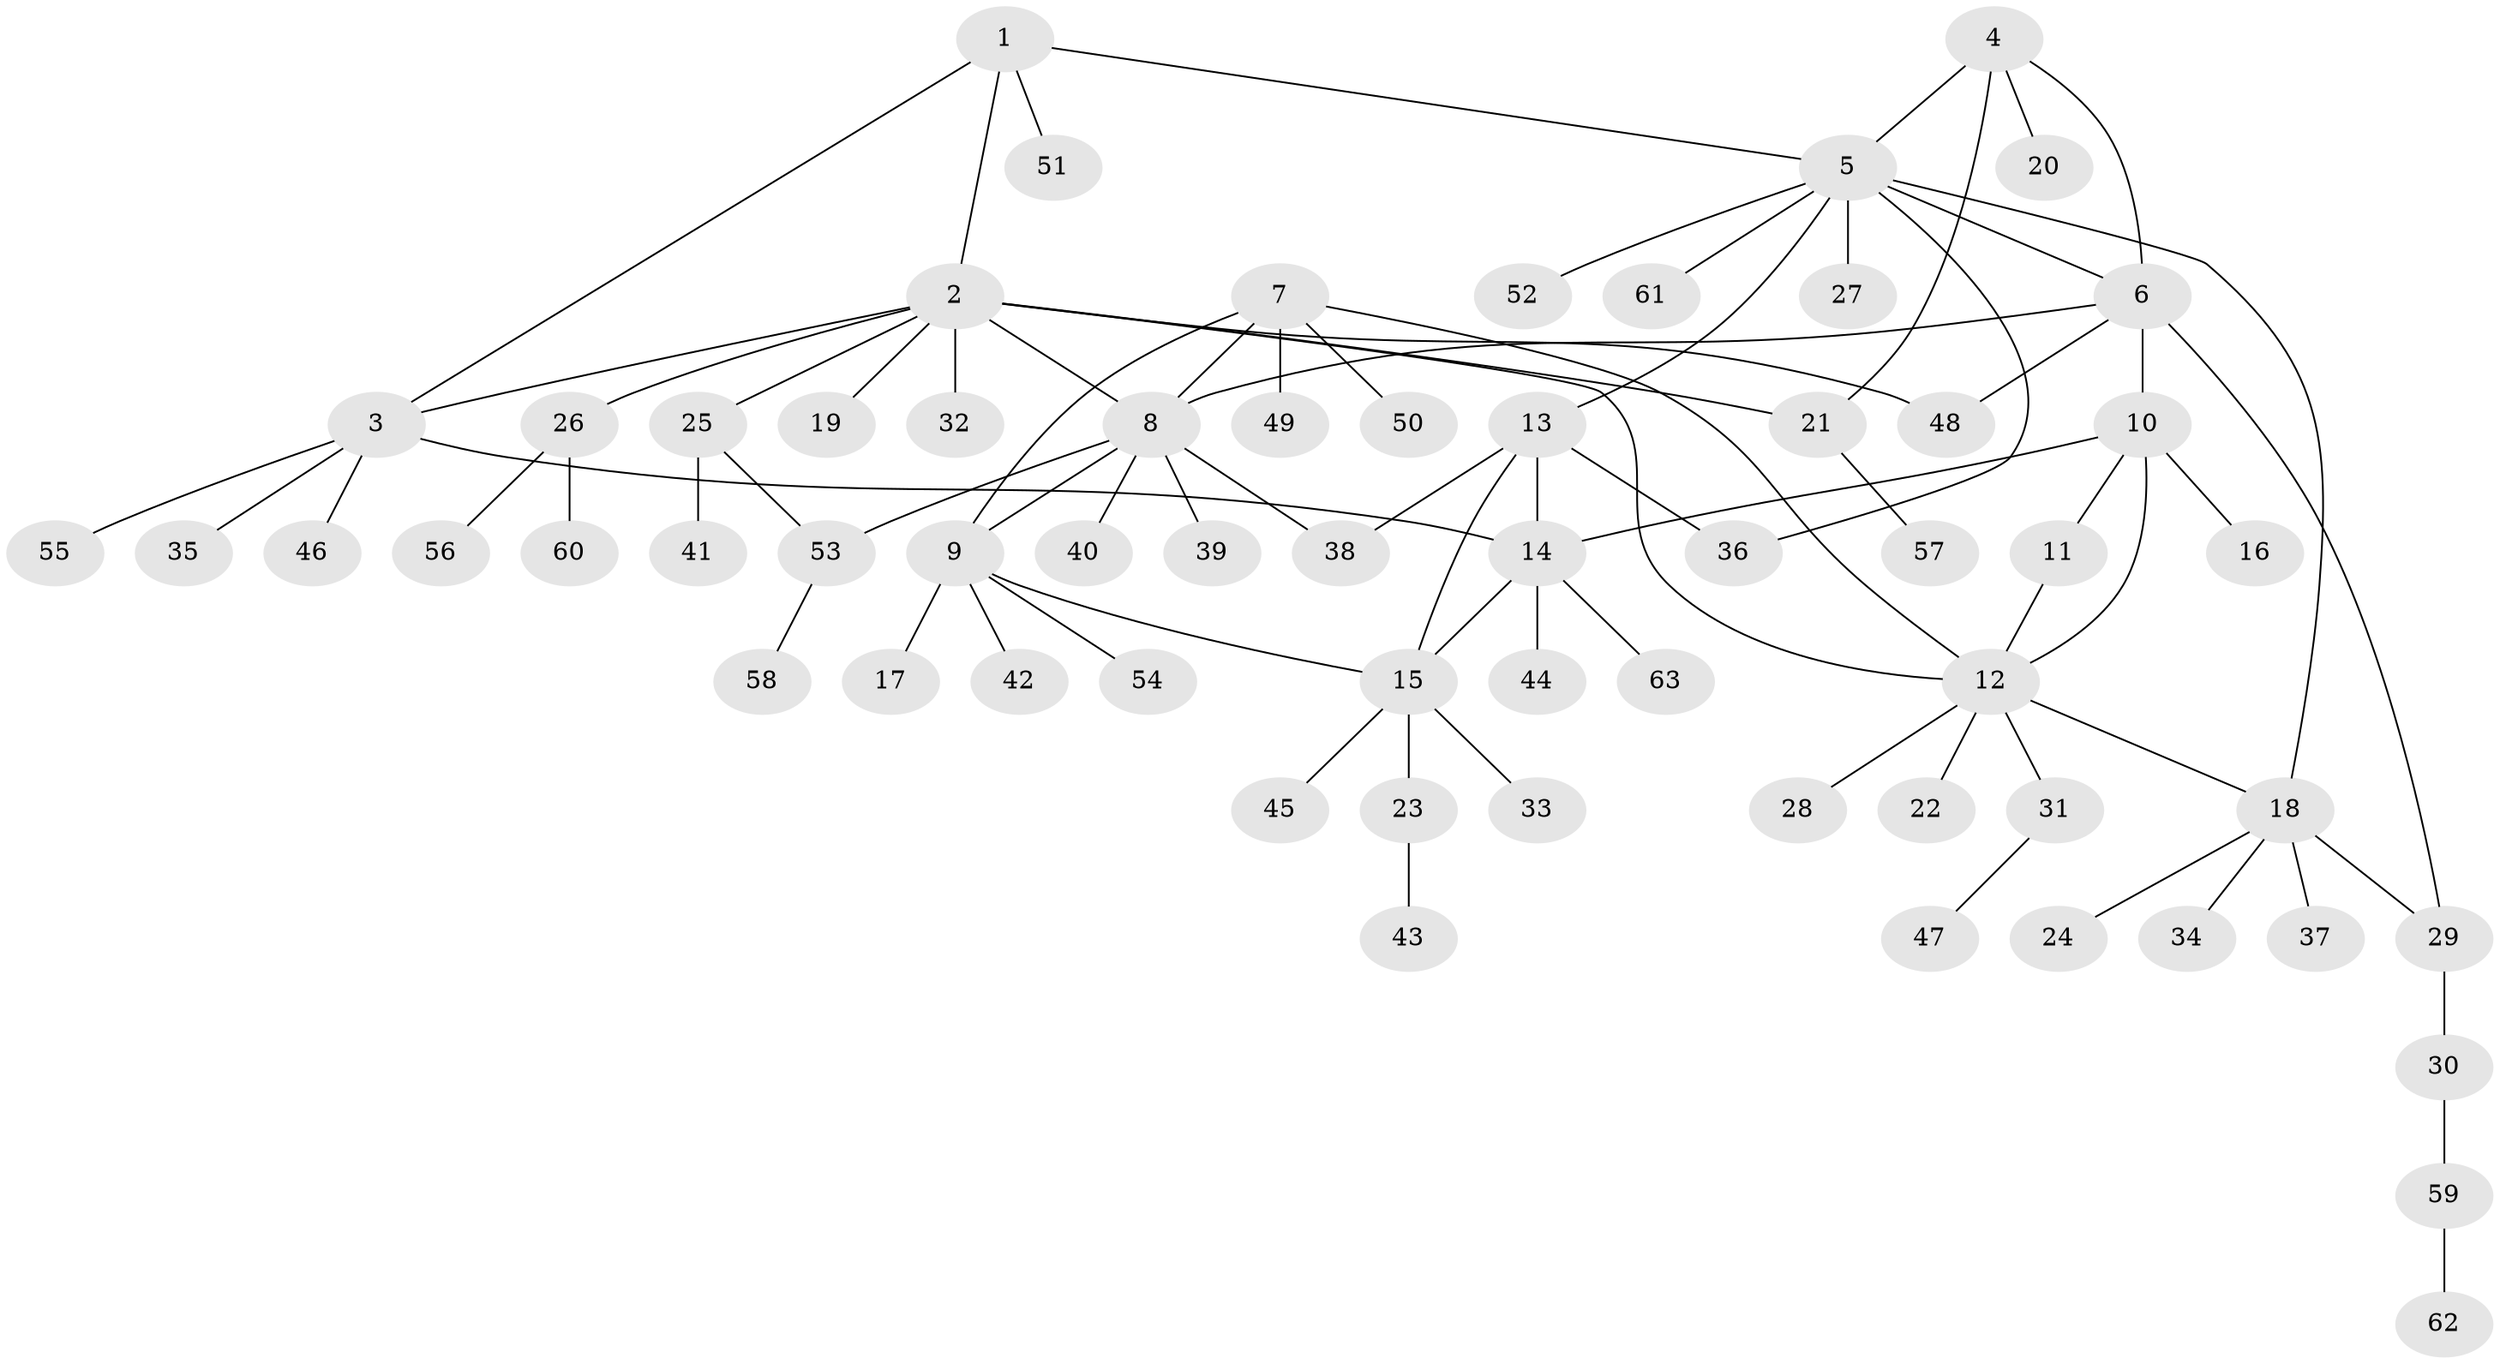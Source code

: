 // Generated by graph-tools (version 1.1) at 2025/26/03/09/25 03:26:37]
// undirected, 63 vertices, 80 edges
graph export_dot {
graph [start="1"]
  node [color=gray90,style=filled];
  1;
  2;
  3;
  4;
  5;
  6;
  7;
  8;
  9;
  10;
  11;
  12;
  13;
  14;
  15;
  16;
  17;
  18;
  19;
  20;
  21;
  22;
  23;
  24;
  25;
  26;
  27;
  28;
  29;
  30;
  31;
  32;
  33;
  34;
  35;
  36;
  37;
  38;
  39;
  40;
  41;
  42;
  43;
  44;
  45;
  46;
  47;
  48;
  49;
  50;
  51;
  52;
  53;
  54;
  55;
  56;
  57;
  58;
  59;
  60;
  61;
  62;
  63;
  1 -- 2;
  1 -- 3;
  1 -- 5;
  1 -- 51;
  2 -- 3;
  2 -- 8;
  2 -- 12;
  2 -- 19;
  2 -- 21;
  2 -- 25;
  2 -- 26;
  2 -- 32;
  2 -- 48;
  3 -- 14;
  3 -- 35;
  3 -- 46;
  3 -- 55;
  4 -- 5;
  4 -- 6;
  4 -- 20;
  4 -- 21;
  5 -- 6;
  5 -- 13;
  5 -- 18;
  5 -- 27;
  5 -- 36;
  5 -- 52;
  5 -- 61;
  6 -- 8;
  6 -- 10;
  6 -- 29;
  6 -- 48;
  7 -- 8;
  7 -- 9;
  7 -- 12;
  7 -- 49;
  7 -- 50;
  8 -- 9;
  8 -- 38;
  8 -- 39;
  8 -- 40;
  8 -- 53;
  9 -- 15;
  9 -- 17;
  9 -- 42;
  9 -- 54;
  10 -- 11;
  10 -- 12;
  10 -- 14;
  10 -- 16;
  11 -- 12;
  12 -- 18;
  12 -- 22;
  12 -- 28;
  12 -- 31;
  13 -- 14;
  13 -- 15;
  13 -- 36;
  13 -- 38;
  14 -- 15;
  14 -- 44;
  14 -- 63;
  15 -- 23;
  15 -- 33;
  15 -- 45;
  18 -- 24;
  18 -- 29;
  18 -- 34;
  18 -- 37;
  21 -- 57;
  23 -- 43;
  25 -- 41;
  25 -- 53;
  26 -- 56;
  26 -- 60;
  29 -- 30;
  30 -- 59;
  31 -- 47;
  53 -- 58;
  59 -- 62;
}
